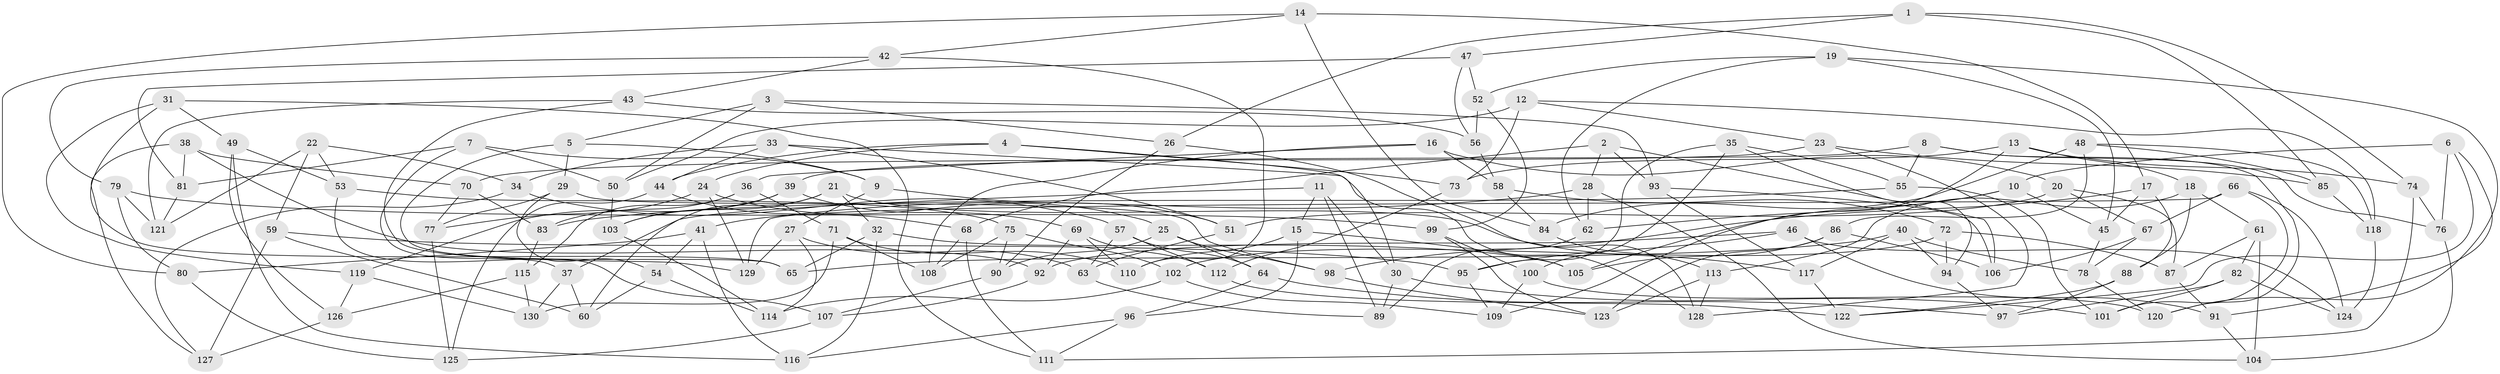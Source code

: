 // coarse degree distribution, {7: 0.15, 10: 0.075, 9: 0.15, 11: 0.075, 6: 0.225, 8: 0.1, 5: 0.125, 4: 0.05, 3: 0.05}
// Generated by graph-tools (version 1.1) at 2025/53/03/04/25 22:53:38]
// undirected, 130 vertices, 260 edges
graph export_dot {
  node [color=gray90,style=filled];
  1;
  2;
  3;
  4;
  5;
  6;
  7;
  8;
  9;
  10;
  11;
  12;
  13;
  14;
  15;
  16;
  17;
  18;
  19;
  20;
  21;
  22;
  23;
  24;
  25;
  26;
  27;
  28;
  29;
  30;
  31;
  32;
  33;
  34;
  35;
  36;
  37;
  38;
  39;
  40;
  41;
  42;
  43;
  44;
  45;
  46;
  47;
  48;
  49;
  50;
  51;
  52;
  53;
  54;
  55;
  56;
  57;
  58;
  59;
  60;
  61;
  62;
  63;
  64;
  65;
  66;
  67;
  68;
  69;
  70;
  71;
  72;
  73;
  74;
  75;
  76;
  77;
  78;
  79;
  80;
  81;
  82;
  83;
  84;
  85;
  86;
  87;
  88;
  89;
  90;
  91;
  92;
  93;
  94;
  95;
  96;
  97;
  98;
  99;
  100;
  101;
  102;
  103;
  104;
  105;
  106;
  107;
  108;
  109;
  110;
  111;
  112;
  113;
  114;
  115;
  116;
  117;
  118;
  119;
  120;
  121;
  122;
  123;
  124;
  125;
  126;
  127;
  128;
  129;
  130;
  1 -- 47;
  1 -- 74;
  1 -- 26;
  1 -- 85;
  2 -- 106;
  2 -- 28;
  2 -- 93;
  2 -- 68;
  3 -- 26;
  3 -- 5;
  3 -- 93;
  3 -- 50;
  4 -- 44;
  4 -- 30;
  4 -- 73;
  4 -- 24;
  5 -- 65;
  5 -- 29;
  5 -- 9;
  6 -- 10;
  6 -- 91;
  6 -- 122;
  6 -- 76;
  7 -- 50;
  7 -- 37;
  7 -- 81;
  7 -- 9;
  8 -- 55;
  8 -- 76;
  8 -- 39;
  8 -- 120;
  9 -- 27;
  9 -- 51;
  10 -- 62;
  10 -- 105;
  10 -- 45;
  11 -- 30;
  11 -- 37;
  11 -- 89;
  11 -- 15;
  12 -- 23;
  12 -- 50;
  12 -- 118;
  12 -- 73;
  13 -- 73;
  13 -- 109;
  13 -- 74;
  13 -- 18;
  14 -- 84;
  14 -- 80;
  14 -- 17;
  14 -- 42;
  15 -- 110;
  15 -- 96;
  15 -- 105;
  16 -- 36;
  16 -- 108;
  16 -- 58;
  16 -- 20;
  17 -- 98;
  17 -- 88;
  17 -- 45;
  18 -- 61;
  18 -- 88;
  18 -- 113;
  19 -- 62;
  19 -- 45;
  19 -- 52;
  19 -- 120;
  20 -- 67;
  20 -- 51;
  20 -- 87;
  21 -- 32;
  21 -- 60;
  21 -- 117;
  21 -- 103;
  22 -- 53;
  22 -- 59;
  22 -- 34;
  22 -- 121;
  23 -- 85;
  23 -- 70;
  23 -- 128;
  24 -- 129;
  24 -- 77;
  24 -- 25;
  25 -- 98;
  25 -- 90;
  25 -- 64;
  26 -- 128;
  26 -- 90;
  27 -- 114;
  27 -- 129;
  27 -- 63;
  28 -- 62;
  28 -- 104;
  28 -- 41;
  29 -- 98;
  29 -- 54;
  29 -- 77;
  30 -- 89;
  30 -- 101;
  31 -- 119;
  31 -- 49;
  31 -- 65;
  31 -- 111;
  32 -- 65;
  32 -- 116;
  32 -- 105;
  33 -- 51;
  33 -- 128;
  33 -- 44;
  33 -- 34;
  34 -- 127;
  34 -- 57;
  35 -- 55;
  35 -- 95;
  35 -- 100;
  35 -- 94;
  36 -- 71;
  36 -- 115;
  36 -- 83;
  37 -- 60;
  37 -- 130;
  38 -- 127;
  38 -- 70;
  38 -- 92;
  38 -- 81;
  39 -- 119;
  39 -- 103;
  39 -- 69;
  40 -- 117;
  40 -- 65;
  40 -- 78;
  40 -- 94;
  41 -- 54;
  41 -- 80;
  41 -- 116;
  42 -- 79;
  42 -- 110;
  42 -- 43;
  43 -- 129;
  43 -- 56;
  43 -- 121;
  44 -- 125;
  44 -- 68;
  45 -- 78;
  46 -- 95;
  46 -- 124;
  46 -- 92;
  46 -- 91;
  47 -- 52;
  47 -- 81;
  47 -- 56;
  48 -- 118;
  48 -- 86;
  48 -- 84;
  48 -- 85;
  49 -- 116;
  49 -- 126;
  49 -- 53;
  50 -- 103;
  51 -- 63;
  52 -- 99;
  52 -- 56;
  53 -- 75;
  53 -- 107;
  54 -- 60;
  54 -- 114;
  55 -- 101;
  55 -- 83;
  56 -- 58;
  57 -- 63;
  57 -- 112;
  57 -- 64;
  58 -- 84;
  58 -- 72;
  59 -- 60;
  59 -- 95;
  59 -- 127;
  61 -- 104;
  61 -- 87;
  61 -- 82;
  62 -- 89;
  63 -- 89;
  64 -- 97;
  64 -- 96;
  66 -- 129;
  66 -- 101;
  66 -- 124;
  66 -- 67;
  67 -- 78;
  67 -- 106;
  68 -- 108;
  68 -- 111;
  69 -- 92;
  69 -- 112;
  69 -- 110;
  70 -- 77;
  70 -- 83;
  71 -- 130;
  71 -- 108;
  71 -- 110;
  72 -- 94;
  72 -- 87;
  72 -- 102;
  73 -- 112;
  74 -- 76;
  74 -- 111;
  75 -- 108;
  75 -- 102;
  75 -- 90;
  76 -- 104;
  77 -- 125;
  78 -- 120;
  79 -- 121;
  79 -- 80;
  79 -- 99;
  80 -- 125;
  81 -- 121;
  82 -- 124;
  82 -- 97;
  82 -- 101;
  83 -- 115;
  84 -- 113;
  85 -- 118;
  86 -- 123;
  86 -- 106;
  86 -- 105;
  87 -- 91;
  88 -- 97;
  88 -- 122;
  90 -- 107;
  91 -- 104;
  92 -- 107;
  93 -- 106;
  93 -- 117;
  94 -- 97;
  95 -- 109;
  96 -- 111;
  96 -- 116;
  98 -- 123;
  99 -- 100;
  99 -- 123;
  100 -- 120;
  100 -- 109;
  102 -- 109;
  102 -- 114;
  103 -- 114;
  107 -- 125;
  112 -- 122;
  113 -- 128;
  113 -- 123;
  115 -- 126;
  115 -- 130;
  117 -- 122;
  118 -- 124;
  119 -- 126;
  119 -- 130;
  126 -- 127;
}
